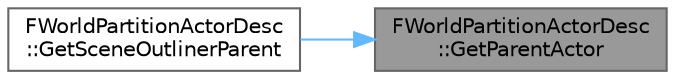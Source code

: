 digraph "FWorldPartitionActorDesc::GetParentActor"
{
 // INTERACTIVE_SVG=YES
 // LATEX_PDF_SIZE
  bgcolor="transparent";
  edge [fontname=Helvetica,fontsize=10,labelfontname=Helvetica,labelfontsize=10];
  node [fontname=Helvetica,fontsize=10,shape=box,height=0.2,width=0.4];
  rankdir="RL";
  Node1 [id="Node000001",label="FWorldPartitionActorDesc\l::GetParentActor",height=0.2,width=0.4,color="gray40", fillcolor="grey60", style="filled", fontcolor="black",tooltip=" "];
  Node1 -> Node2 [id="edge1_Node000001_Node000002",dir="back",color="steelblue1",style="solid",tooltip=" "];
  Node2 [id="Node000002",label="FWorldPartitionActorDesc\l::GetSceneOutlinerParent",height=0.2,width=0.4,color="grey40", fillcolor="white", style="filled",URL="$da/d0e/classFWorldPartitionActorDesc.html#a254054eaddd396016dbe75b9a43677dd",tooltip=" "];
}
